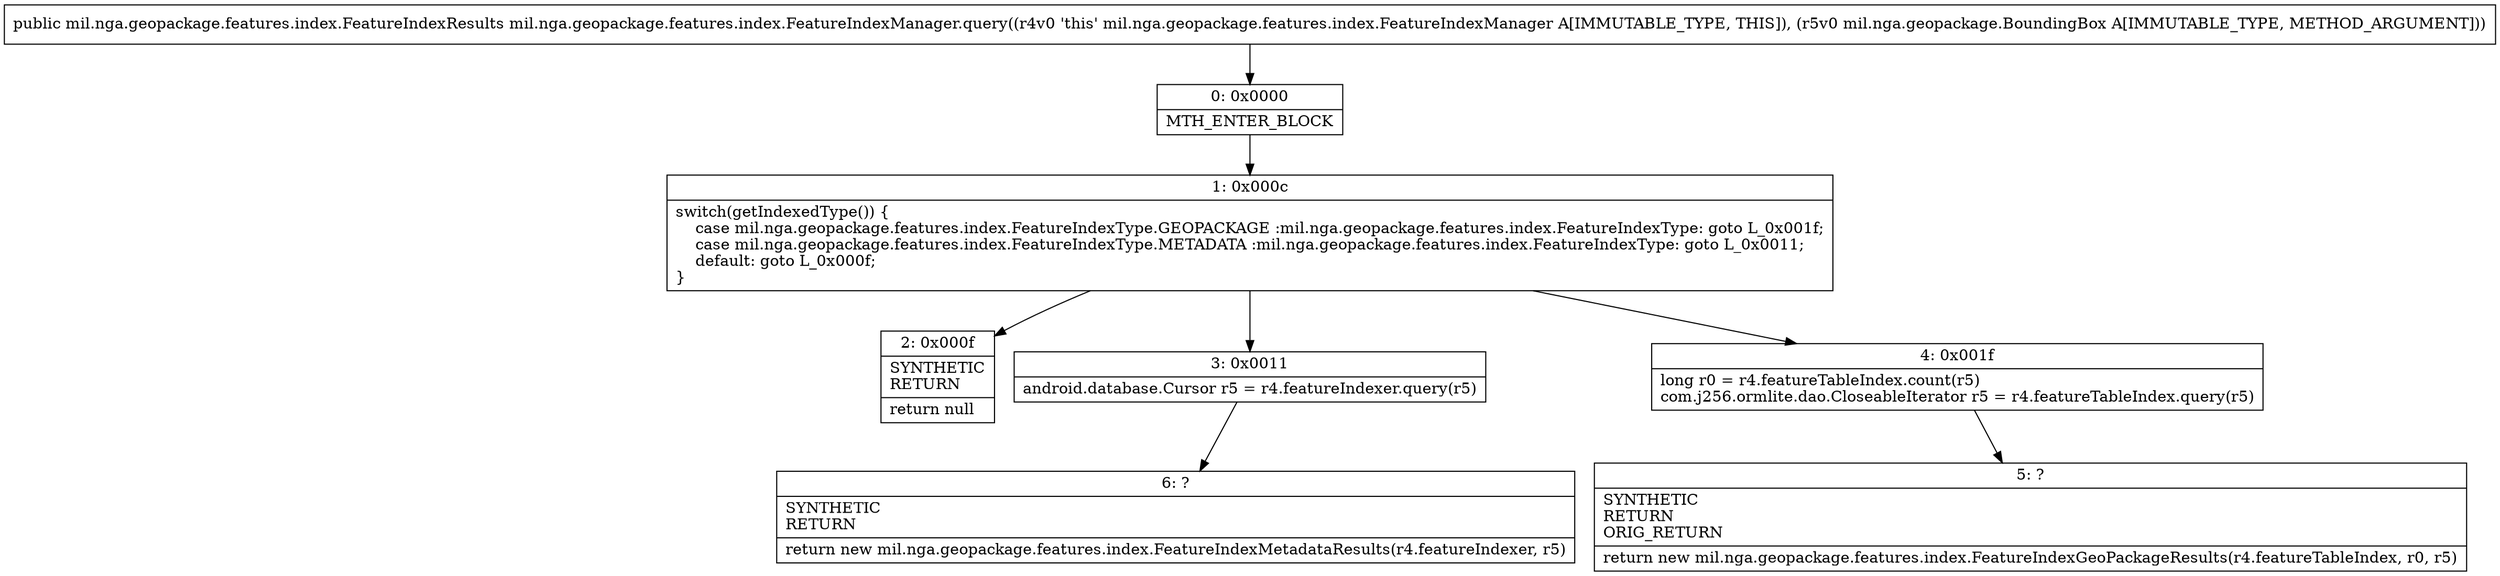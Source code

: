 digraph "CFG formil.nga.geopackage.features.index.FeatureIndexManager.query(Lmil\/nga\/geopackage\/BoundingBox;)Lmil\/nga\/geopackage\/features\/index\/FeatureIndexResults;" {
Node_0 [shape=record,label="{0\:\ 0x0000|MTH_ENTER_BLOCK\l}"];
Node_1 [shape=record,label="{1\:\ 0x000c|switch(getIndexedType()) \{\l    case mil.nga.geopackage.features.index.FeatureIndexType.GEOPACKAGE :mil.nga.geopackage.features.index.FeatureIndexType: goto L_0x001f;\l    case mil.nga.geopackage.features.index.FeatureIndexType.METADATA :mil.nga.geopackage.features.index.FeatureIndexType: goto L_0x0011;\l    default: goto L_0x000f;\l\}\l}"];
Node_2 [shape=record,label="{2\:\ 0x000f|SYNTHETIC\lRETURN\l|return null\l}"];
Node_3 [shape=record,label="{3\:\ 0x0011|android.database.Cursor r5 = r4.featureIndexer.query(r5)\l}"];
Node_4 [shape=record,label="{4\:\ 0x001f|long r0 = r4.featureTableIndex.count(r5)\lcom.j256.ormlite.dao.CloseableIterator r5 = r4.featureTableIndex.query(r5)\l}"];
Node_5 [shape=record,label="{5\:\ ?|SYNTHETIC\lRETURN\lORIG_RETURN\l|return new mil.nga.geopackage.features.index.FeatureIndexGeoPackageResults(r4.featureTableIndex, r0, r5)\l}"];
Node_6 [shape=record,label="{6\:\ ?|SYNTHETIC\lRETURN\l|return new mil.nga.geopackage.features.index.FeatureIndexMetadataResults(r4.featureIndexer, r5)\l}"];
MethodNode[shape=record,label="{public mil.nga.geopackage.features.index.FeatureIndexResults mil.nga.geopackage.features.index.FeatureIndexManager.query((r4v0 'this' mil.nga.geopackage.features.index.FeatureIndexManager A[IMMUTABLE_TYPE, THIS]), (r5v0 mil.nga.geopackage.BoundingBox A[IMMUTABLE_TYPE, METHOD_ARGUMENT])) }"];
MethodNode -> Node_0;
Node_0 -> Node_1;
Node_1 -> Node_2;
Node_1 -> Node_3;
Node_1 -> Node_4;
Node_3 -> Node_6;
Node_4 -> Node_5;
}

